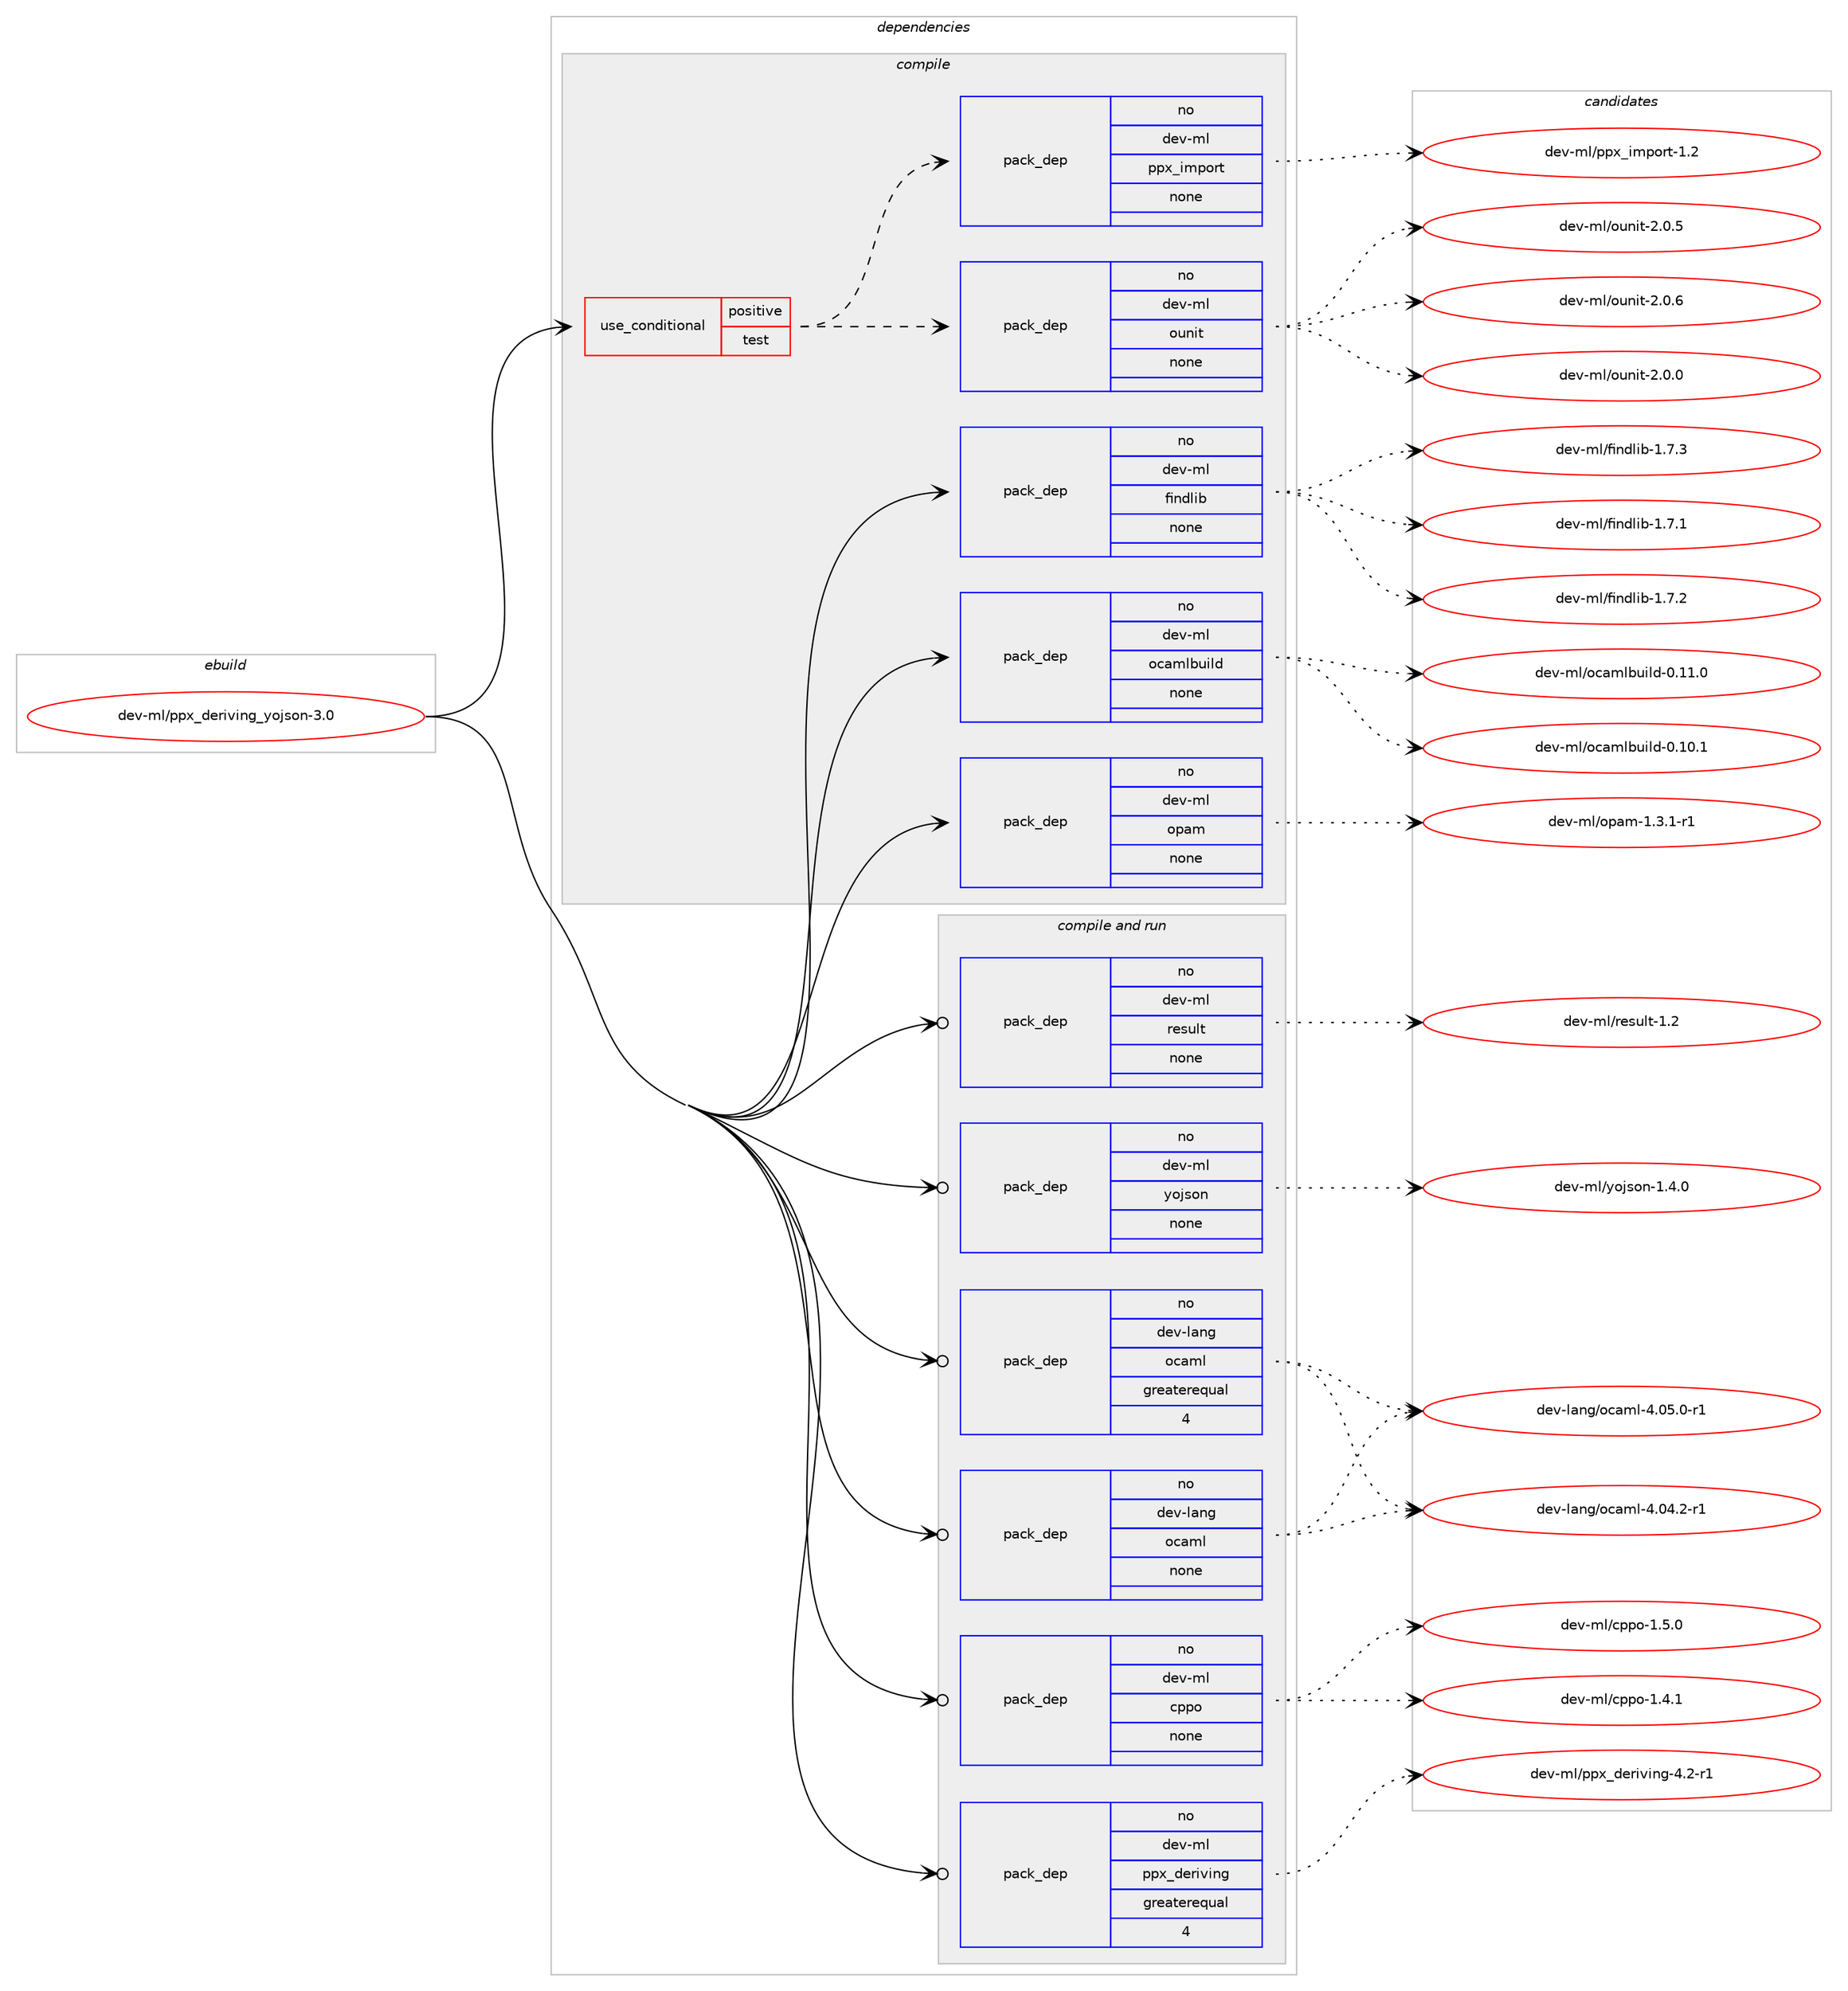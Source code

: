 digraph prolog {

# *************
# Graph options
# *************

newrank=true;
concentrate=true;
compound=true;
graph [rankdir=LR,fontname=Helvetica,fontsize=10,ranksep=1.5];#, ranksep=2.5, nodesep=0.2];
edge  [arrowhead=vee];
node  [fontname=Helvetica,fontsize=10];

# **********
# The ebuild
# **********

subgraph cluster_leftcol {
color=gray;
rank=same;
label=<<i>ebuild</i>>;
id [label="dev-ml/ppx_deriving_yojson-3.0", color=red, width=4, href="../dev-ml/ppx_deriving_yojson-3.0.svg"];
}

# ****************
# The dependencies
# ****************

subgraph cluster_midcol {
color=gray;
label=<<i>dependencies</i>>;
subgraph cluster_compile {
fillcolor="#eeeeee";
style=filled;
label=<<i>compile</i>>;
subgraph cond367620 {
dependency1376055 [label=<<TABLE BORDER="0" CELLBORDER="1" CELLSPACING="0" CELLPADDING="4"><TR><TD ROWSPAN="3" CELLPADDING="10">use_conditional</TD></TR><TR><TD>positive</TD></TR><TR><TD>test</TD></TR></TABLE>>, shape=none, color=red];
subgraph pack985394 {
dependency1376056 [label=<<TABLE BORDER="0" CELLBORDER="1" CELLSPACING="0" CELLPADDING="4" WIDTH="220"><TR><TD ROWSPAN="6" CELLPADDING="30">pack_dep</TD></TR><TR><TD WIDTH="110">no</TD></TR><TR><TD>dev-ml</TD></TR><TR><TD>ounit</TD></TR><TR><TD>none</TD></TR><TR><TD></TD></TR></TABLE>>, shape=none, color=blue];
}
dependency1376055:e -> dependency1376056:w [weight=20,style="dashed",arrowhead="vee"];
subgraph pack985395 {
dependency1376057 [label=<<TABLE BORDER="0" CELLBORDER="1" CELLSPACING="0" CELLPADDING="4" WIDTH="220"><TR><TD ROWSPAN="6" CELLPADDING="30">pack_dep</TD></TR><TR><TD WIDTH="110">no</TD></TR><TR><TD>dev-ml</TD></TR><TR><TD>ppx_import</TD></TR><TR><TD>none</TD></TR><TR><TD></TD></TR></TABLE>>, shape=none, color=blue];
}
dependency1376055:e -> dependency1376057:w [weight=20,style="dashed",arrowhead="vee"];
}
id:e -> dependency1376055:w [weight=20,style="solid",arrowhead="vee"];
subgraph pack985396 {
dependency1376058 [label=<<TABLE BORDER="0" CELLBORDER="1" CELLSPACING="0" CELLPADDING="4" WIDTH="220"><TR><TD ROWSPAN="6" CELLPADDING="30">pack_dep</TD></TR><TR><TD WIDTH="110">no</TD></TR><TR><TD>dev-ml</TD></TR><TR><TD>findlib</TD></TR><TR><TD>none</TD></TR><TR><TD></TD></TR></TABLE>>, shape=none, color=blue];
}
id:e -> dependency1376058:w [weight=20,style="solid",arrowhead="vee"];
subgraph pack985397 {
dependency1376059 [label=<<TABLE BORDER="0" CELLBORDER="1" CELLSPACING="0" CELLPADDING="4" WIDTH="220"><TR><TD ROWSPAN="6" CELLPADDING="30">pack_dep</TD></TR><TR><TD WIDTH="110">no</TD></TR><TR><TD>dev-ml</TD></TR><TR><TD>ocamlbuild</TD></TR><TR><TD>none</TD></TR><TR><TD></TD></TR></TABLE>>, shape=none, color=blue];
}
id:e -> dependency1376059:w [weight=20,style="solid",arrowhead="vee"];
subgraph pack985398 {
dependency1376060 [label=<<TABLE BORDER="0" CELLBORDER="1" CELLSPACING="0" CELLPADDING="4" WIDTH="220"><TR><TD ROWSPAN="6" CELLPADDING="30">pack_dep</TD></TR><TR><TD WIDTH="110">no</TD></TR><TR><TD>dev-ml</TD></TR><TR><TD>opam</TD></TR><TR><TD>none</TD></TR><TR><TD></TD></TR></TABLE>>, shape=none, color=blue];
}
id:e -> dependency1376060:w [weight=20,style="solid",arrowhead="vee"];
}
subgraph cluster_compileandrun {
fillcolor="#eeeeee";
style=filled;
label=<<i>compile and run</i>>;
subgraph pack985399 {
dependency1376061 [label=<<TABLE BORDER="0" CELLBORDER="1" CELLSPACING="0" CELLPADDING="4" WIDTH="220"><TR><TD ROWSPAN="6" CELLPADDING="30">pack_dep</TD></TR><TR><TD WIDTH="110">no</TD></TR><TR><TD>dev-lang</TD></TR><TR><TD>ocaml</TD></TR><TR><TD>greaterequal</TD></TR><TR><TD>4</TD></TR></TABLE>>, shape=none, color=blue];
}
id:e -> dependency1376061:w [weight=20,style="solid",arrowhead="odotvee"];
subgraph pack985400 {
dependency1376062 [label=<<TABLE BORDER="0" CELLBORDER="1" CELLSPACING="0" CELLPADDING="4" WIDTH="220"><TR><TD ROWSPAN="6" CELLPADDING="30">pack_dep</TD></TR><TR><TD WIDTH="110">no</TD></TR><TR><TD>dev-lang</TD></TR><TR><TD>ocaml</TD></TR><TR><TD>none</TD></TR><TR><TD></TD></TR></TABLE>>, shape=none, color=blue];
}
id:e -> dependency1376062:w [weight=20,style="solid",arrowhead="odotvee"];
subgraph pack985401 {
dependency1376063 [label=<<TABLE BORDER="0" CELLBORDER="1" CELLSPACING="0" CELLPADDING="4" WIDTH="220"><TR><TD ROWSPAN="6" CELLPADDING="30">pack_dep</TD></TR><TR><TD WIDTH="110">no</TD></TR><TR><TD>dev-ml</TD></TR><TR><TD>cppo</TD></TR><TR><TD>none</TD></TR><TR><TD></TD></TR></TABLE>>, shape=none, color=blue];
}
id:e -> dependency1376063:w [weight=20,style="solid",arrowhead="odotvee"];
subgraph pack985402 {
dependency1376064 [label=<<TABLE BORDER="0" CELLBORDER="1" CELLSPACING="0" CELLPADDING="4" WIDTH="220"><TR><TD ROWSPAN="6" CELLPADDING="30">pack_dep</TD></TR><TR><TD WIDTH="110">no</TD></TR><TR><TD>dev-ml</TD></TR><TR><TD>ppx_deriving</TD></TR><TR><TD>greaterequal</TD></TR><TR><TD>4</TD></TR></TABLE>>, shape=none, color=blue];
}
id:e -> dependency1376064:w [weight=20,style="solid",arrowhead="odotvee"];
subgraph pack985403 {
dependency1376065 [label=<<TABLE BORDER="0" CELLBORDER="1" CELLSPACING="0" CELLPADDING="4" WIDTH="220"><TR><TD ROWSPAN="6" CELLPADDING="30">pack_dep</TD></TR><TR><TD WIDTH="110">no</TD></TR><TR><TD>dev-ml</TD></TR><TR><TD>result</TD></TR><TR><TD>none</TD></TR><TR><TD></TD></TR></TABLE>>, shape=none, color=blue];
}
id:e -> dependency1376065:w [weight=20,style="solid",arrowhead="odotvee"];
subgraph pack985404 {
dependency1376066 [label=<<TABLE BORDER="0" CELLBORDER="1" CELLSPACING="0" CELLPADDING="4" WIDTH="220"><TR><TD ROWSPAN="6" CELLPADDING="30">pack_dep</TD></TR><TR><TD WIDTH="110">no</TD></TR><TR><TD>dev-ml</TD></TR><TR><TD>yojson</TD></TR><TR><TD>none</TD></TR><TR><TD></TD></TR></TABLE>>, shape=none, color=blue];
}
id:e -> dependency1376066:w [weight=20,style="solid",arrowhead="odotvee"];
}
subgraph cluster_run {
fillcolor="#eeeeee";
style=filled;
label=<<i>run</i>>;
}
}

# **************
# The candidates
# **************

subgraph cluster_choices {
rank=same;
color=gray;
label=<<i>candidates</i>>;

subgraph choice985394 {
color=black;
nodesep=1;
choice1001011184510910847111117110105116455046484648 [label="dev-ml/ounit-2.0.0", color=red, width=4,href="../dev-ml/ounit-2.0.0.svg"];
choice1001011184510910847111117110105116455046484653 [label="dev-ml/ounit-2.0.5", color=red, width=4,href="../dev-ml/ounit-2.0.5.svg"];
choice1001011184510910847111117110105116455046484654 [label="dev-ml/ounit-2.0.6", color=red, width=4,href="../dev-ml/ounit-2.0.6.svg"];
dependency1376056:e -> choice1001011184510910847111117110105116455046484648:w [style=dotted,weight="100"];
dependency1376056:e -> choice1001011184510910847111117110105116455046484653:w [style=dotted,weight="100"];
dependency1376056:e -> choice1001011184510910847111117110105116455046484654:w [style=dotted,weight="100"];
}
subgraph choice985395 {
color=black;
nodesep=1;
choice10010111845109108471121121209510510911211111411645494650 [label="dev-ml/ppx_import-1.2", color=red, width=4,href="../dev-ml/ppx_import-1.2.svg"];
dependency1376057:e -> choice10010111845109108471121121209510510911211111411645494650:w [style=dotted,weight="100"];
}
subgraph choice985396 {
color=black;
nodesep=1;
choice100101118451091084710210511010010810598454946554649 [label="dev-ml/findlib-1.7.1", color=red, width=4,href="../dev-ml/findlib-1.7.1.svg"];
choice100101118451091084710210511010010810598454946554650 [label="dev-ml/findlib-1.7.2", color=red, width=4,href="../dev-ml/findlib-1.7.2.svg"];
choice100101118451091084710210511010010810598454946554651 [label="dev-ml/findlib-1.7.3", color=red, width=4,href="../dev-ml/findlib-1.7.3.svg"];
dependency1376058:e -> choice100101118451091084710210511010010810598454946554649:w [style=dotted,weight="100"];
dependency1376058:e -> choice100101118451091084710210511010010810598454946554650:w [style=dotted,weight="100"];
dependency1376058:e -> choice100101118451091084710210511010010810598454946554651:w [style=dotted,weight="100"];
}
subgraph choice985397 {
color=black;
nodesep=1;
choice100101118451091084711199971091089811710510810045484649484649 [label="dev-ml/ocamlbuild-0.10.1", color=red, width=4,href="../dev-ml/ocamlbuild-0.10.1.svg"];
choice100101118451091084711199971091089811710510810045484649494648 [label="dev-ml/ocamlbuild-0.11.0", color=red, width=4,href="../dev-ml/ocamlbuild-0.11.0.svg"];
dependency1376059:e -> choice100101118451091084711199971091089811710510810045484649484649:w [style=dotted,weight="100"];
dependency1376059:e -> choice100101118451091084711199971091089811710510810045484649494648:w [style=dotted,weight="100"];
}
subgraph choice985398 {
color=black;
nodesep=1;
choice1001011184510910847111112971094549465146494511449 [label="dev-ml/opam-1.3.1-r1", color=red, width=4,href="../dev-ml/opam-1.3.1-r1.svg"];
dependency1376060:e -> choice1001011184510910847111112971094549465146494511449:w [style=dotted,weight="100"];
}
subgraph choice985399 {
color=black;
nodesep=1;
choice1001011184510897110103471119997109108455246485246504511449 [label="dev-lang/ocaml-4.04.2-r1", color=red, width=4,href="../dev-lang/ocaml-4.04.2-r1.svg"];
choice1001011184510897110103471119997109108455246485346484511449 [label="dev-lang/ocaml-4.05.0-r1", color=red, width=4,href="../dev-lang/ocaml-4.05.0-r1.svg"];
dependency1376061:e -> choice1001011184510897110103471119997109108455246485246504511449:w [style=dotted,weight="100"];
dependency1376061:e -> choice1001011184510897110103471119997109108455246485346484511449:w [style=dotted,weight="100"];
}
subgraph choice985400 {
color=black;
nodesep=1;
choice1001011184510897110103471119997109108455246485246504511449 [label="dev-lang/ocaml-4.04.2-r1", color=red, width=4,href="../dev-lang/ocaml-4.04.2-r1.svg"];
choice1001011184510897110103471119997109108455246485346484511449 [label="dev-lang/ocaml-4.05.0-r1", color=red, width=4,href="../dev-lang/ocaml-4.05.0-r1.svg"];
dependency1376062:e -> choice1001011184510897110103471119997109108455246485246504511449:w [style=dotted,weight="100"];
dependency1376062:e -> choice1001011184510897110103471119997109108455246485346484511449:w [style=dotted,weight="100"];
}
subgraph choice985401 {
color=black;
nodesep=1;
choice100101118451091084799112112111454946524649 [label="dev-ml/cppo-1.4.1", color=red, width=4,href="../dev-ml/cppo-1.4.1.svg"];
choice100101118451091084799112112111454946534648 [label="dev-ml/cppo-1.5.0", color=red, width=4,href="../dev-ml/cppo-1.5.0.svg"];
dependency1376063:e -> choice100101118451091084799112112111454946524649:w [style=dotted,weight="100"];
dependency1376063:e -> choice100101118451091084799112112111454946534648:w [style=dotted,weight="100"];
}
subgraph choice985402 {
color=black;
nodesep=1;
choice100101118451091084711211212095100101114105118105110103455246504511449 [label="dev-ml/ppx_deriving-4.2-r1", color=red, width=4,href="../dev-ml/ppx_deriving-4.2-r1.svg"];
dependency1376064:e -> choice100101118451091084711211212095100101114105118105110103455246504511449:w [style=dotted,weight="100"];
}
subgraph choice985403 {
color=black;
nodesep=1;
choice100101118451091084711410111511710811645494650 [label="dev-ml/result-1.2", color=red, width=4,href="../dev-ml/result-1.2.svg"];
dependency1376065:e -> choice100101118451091084711410111511710811645494650:w [style=dotted,weight="100"];
}
subgraph choice985404 {
color=black;
nodesep=1;
choice1001011184510910847121111106115111110454946524648 [label="dev-ml/yojson-1.4.0", color=red, width=4,href="../dev-ml/yojson-1.4.0.svg"];
dependency1376066:e -> choice1001011184510910847121111106115111110454946524648:w [style=dotted,weight="100"];
}
}

}
